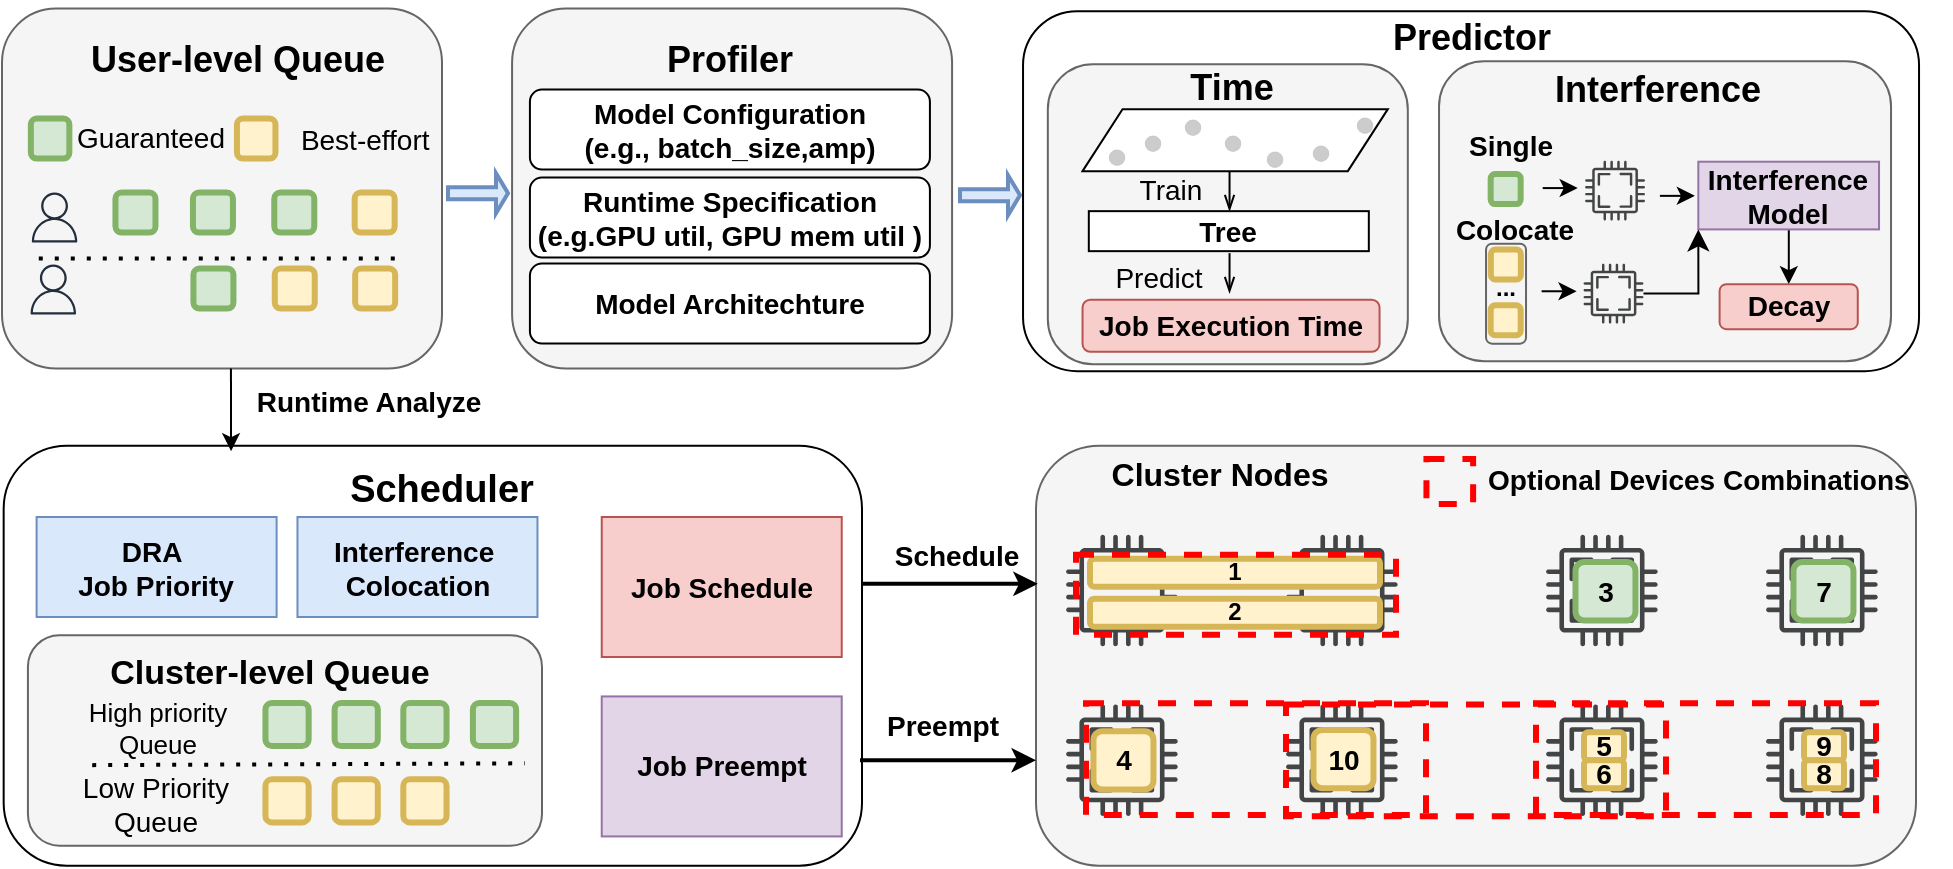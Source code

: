 <mxfile version="26.2.14">
  <diagram name="Page-1" id="rEyPldxTlcFiVWtAm4uS">
    <mxGraphModel dx="3672" dy="754" grid="1" gridSize="10" guides="1" tooltips="1" connect="1" arrows="1" fold="1" page="1" pageScale="1" pageWidth="827" pageHeight="1169" math="0" shadow="0">
      <root>
        <mxCell id="0" />
        <mxCell id="1" parent="0" />
        <mxCell id="m2thgicQ0JM51j_nxWP1-42" value="" style="rounded=1;whiteSpace=wrap;html=1;" vertex="1" parent="1">
          <mxGeometry x="-1659.48" y="495.58" width="448" height="180" as="geometry" />
        </mxCell>
        <mxCell id="xA-fxwkaHmTKi_L9O3ju-38" value="" style="rounded=1;whiteSpace=wrap;html=1;align=center;verticalAlign=middle;fontFamily=Helvetica;fontSize=12;fillColor=#f5f5f5;strokeColor=#666666;fontColor=#333333;" parent="1" vertex="1">
          <mxGeometry x="-1451.48" y="520.58" width="226" height="150" as="geometry" />
        </mxCell>
        <mxCell id="xA-fxwkaHmTKi_L9O3ju-57" value="" style="rounded=1;whiteSpace=wrap;html=1;align=center;verticalAlign=middle;fontFamily=Helvetica;fontSize=12;" parent="1" vertex="1">
          <mxGeometry x="-2169.17" y="712.83" width="429.17" height="210" as="geometry" />
        </mxCell>
        <mxCell id="xA-fxwkaHmTKi_L9O3ju-58" value="&lt;b style=&quot;&quot;&gt;&lt;font style=&quot;font-size: 19px;&quot;&gt;Scheduler&lt;/font&gt;&lt;/b&gt;" style="rounded=0;whiteSpace=wrap;html=1;strokeColor=none;align=center;verticalAlign=middle;fontFamily=Helvetica;fontSize=12;fontColor=default;fillColor=none;" parent="1" vertex="1">
          <mxGeometry x="-2170" y="704.58" width="440" height="60" as="geometry" />
        </mxCell>
        <mxCell id="xA-fxwkaHmTKi_L9O3ju-79" value="&lt;b style=&quot;&quot;&gt;&lt;font style=&quot;font-size: 18px;&quot;&gt;Interference&amp;nbsp;&lt;/font&gt;&lt;/b&gt;" style="rounded=0;whiteSpace=wrap;html=1;strokeColor=none;align=center;verticalAlign=middle;fontFamily=Helvetica;fontSize=12;fontColor=default;fillColor=none;" parent="1" vertex="1">
          <mxGeometry x="-1461.48" y="520.58" width="243" height="29.75" as="geometry" />
        </mxCell>
        <mxCell id="xA-fxwkaHmTKi_L9O3ju-1" value="" style="rounded=1;whiteSpace=wrap;html=1;fillStyle=auto;fillColor=#f5f5f5;strokeColor=#666666;fontColor=#333333;container=0;" parent="1" vertex="1">
          <mxGeometry x="-2170" y="494.29" width="220" height="180" as="geometry" />
        </mxCell>
        <mxCell id="xA-fxwkaHmTKi_L9O3ju-2" value="" style="endArrow=none;dashed=1;html=1;dashPattern=1 3;strokeWidth=2;rounded=0;" parent="1" edge="1">
          <mxGeometry width="50" height="50" relative="1" as="geometry">
            <mxPoint x="-2151.61" y="619.29" as="sourcePoint" />
            <mxPoint x="-1969.57" y="619.29" as="targetPoint" />
          </mxGeometry>
        </mxCell>
        <mxCell id="xA-fxwkaHmTKi_L9O3ju-3" value="" style="rounded=1;whiteSpace=wrap;html=1;fillColor=#d5e8d4;strokeColor=#82b366;strokeWidth=3;container=0;" parent="1" vertex="1">
          <mxGeometry x="-2113.269" y="586.29" width="20" height="20" as="geometry" />
        </mxCell>
        <mxCell id="xA-fxwkaHmTKi_L9O3ju-4" value="" style="rounded=1;whiteSpace=wrap;html=1;fillColor=#d5e8d4;strokeColor=#82b366;strokeWidth=3;container=0;" parent="1" vertex="1">
          <mxGeometry x="-2074.523" y="586.29" width="20" height="20" as="geometry" />
        </mxCell>
        <mxCell id="xA-fxwkaHmTKi_L9O3ju-5" value="" style="rounded=1;whiteSpace=wrap;html=1;fillColor=#d5e8d4;strokeColor=#82b366;strokeWidth=3;container=0;" parent="1" vertex="1">
          <mxGeometry x="-2033.853" y="586.29" width="20" height="20" as="geometry" />
        </mxCell>
        <mxCell id="xA-fxwkaHmTKi_L9O3ju-6" value="" style="rounded=1;whiteSpace=wrap;html=1;fillColor=#fff2cc;strokeColor=#d6b656;strokeWidth=3;container=0;" parent="1" vertex="1">
          <mxGeometry x="-1993.664" y="586.29" width="20" height="20" as="geometry" />
        </mxCell>
        <mxCell id="xA-fxwkaHmTKi_L9O3ju-7" value="" style="rounded=1;whiteSpace=wrap;html=1;fillColor=#d5e8d4;strokeColor=#82b366;strokeWidth=3;container=0;" parent="1" vertex="1">
          <mxGeometry x="-2074.283" y="624.29" width="20" height="20" as="geometry" />
        </mxCell>
        <mxCell id="xA-fxwkaHmTKi_L9O3ju-8" value="" style="rounded=1;whiteSpace=wrap;html=1;fillColor=#fff2cc;strokeColor=#d6b656;strokeWidth=3;container=0;" parent="1" vertex="1">
          <mxGeometry x="-1993.424" y="624.29" width="20" height="20" as="geometry" />
        </mxCell>
        <mxCell id="xA-fxwkaHmTKi_L9O3ju-9" value="" style="rounded=1;whiteSpace=wrap;html=1;fillColor=#fff2cc;strokeColor=#d6b656;strokeWidth=3;container=0;" parent="1" vertex="1">
          <mxGeometry x="-2033.613" y="624.29" width="20" height="20" as="geometry" />
        </mxCell>
        <mxCell id="xA-fxwkaHmTKi_L9O3ju-10" value="&lt;div&gt;&lt;/div&gt;" style="sketch=0;outlineConnect=0;fontColor=#232F3E;gradientColor=none;fillColor=#232F3D;strokeColor=none;dashed=0;verticalLabelPosition=bottom;verticalAlign=top;align=center;html=1;fontSize=12;fontStyle=0;aspect=fixed;pointerEvents=1;shape=mxgraph.aws4.user;container=0;" parent="1" vertex="1">
          <mxGeometry x="-2155.598" y="586.29" width="23.76" height="25" as="geometry" />
        </mxCell>
        <mxCell id="pxr-nG4pKd3Dx8W5PENf-27" value="&lt;span style=&quot;text-wrap-mode: wrap;&quot;&gt;&lt;font style=&quot;font-size: 14px;&quot;&gt;Guaranteed&lt;/font&gt;&lt;/span&gt;" style="text;html=1;align=center;verticalAlign=middle;resizable=0;points=[];autosize=1;strokeColor=none;fillColor=none;container=0;" parent="1" vertex="1">
          <mxGeometry x="-2146.322" y="544.29" width="100" height="30" as="geometry" />
        </mxCell>
        <mxCell id="pxr-nG4pKd3Dx8W5PENf-28" value="" style="rounded=1;whiteSpace=wrap;html=1;fillColor=#fff2cc;strokeColor=#d6b656;strokeWidth=3;container=0;" parent="1" vertex="1">
          <mxGeometry x="-2052.525" y="549.29" width="19.252" height="20" as="geometry" />
        </mxCell>
        <mxCell id="pxr-nG4pKd3Dx8W5PENf-26" value="" style="rounded=1;whiteSpace=wrap;html=1;fillColor=#d5e8d4;strokeColor=#82b366;strokeWidth=3;container=0;" parent="1" vertex="1">
          <mxGeometry x="-2155.574" y="549.29" width="19.252" height="20" as="geometry" />
        </mxCell>
        <mxCell id="pxr-nG4pKd3Dx8W5PENf-31" value="&lt;span style=&quot;font-size: 18px;&quot;&gt;&lt;b&gt;User-level Queue&lt;/b&gt;&lt;/span&gt;" style="rounded=0;whiteSpace=wrap;html=1;strokeColor=none;align=center;verticalAlign=middle;fontFamily=Helvetica;fontSize=12;fontColor=default;fillColor=none;container=0;" parent="1" vertex="1">
          <mxGeometry x="-2152.701" y="490.0" width="202.15" height="60" as="geometry" />
        </mxCell>
        <mxCell id="m2thgicQ0JM51j_nxWP1-1" value="&lt;div&gt;&lt;/div&gt;" style="sketch=0;outlineConnect=0;fontColor=#232F3E;gradientColor=none;fillColor=#232F3D;strokeColor=none;dashed=0;verticalLabelPosition=bottom;verticalAlign=top;align=center;html=1;fontSize=12;fontStyle=0;aspect=fixed;pointerEvents=1;shape=mxgraph.aws4.user;container=0;" vertex="1" parent="1">
          <mxGeometry x="-2156.218" y="622.29" width="23.75" height="25" as="geometry" />
        </mxCell>
        <mxCell id="pxr-nG4pKd3Dx8W5PENf-29" value="&lt;font style=&quot;font-size: 14px;&quot;&gt;&lt;font style=&quot;&quot;&gt;Best-effort&amp;nbsp;&lt;/font&gt;&lt;span style=&quot;background-color: transparent; color: light-dark(rgb(0, 0, 0), rgb(255, 255, 255));&quot;&gt;&amp;nbsp;&lt;/span&gt;&lt;/font&gt;" style="text;html=1;align=center;verticalAlign=middle;whiteSpace=wrap;rounded=0;container=0;" parent="1" vertex="1">
          <mxGeometry x="-2031" y="545.26" width="92.62" height="30" as="geometry" />
        </mxCell>
        <mxCell id="KmWtmw2ZZCfsNiWcBelp-29" value="" style="rounded=1;whiteSpace=wrap;html=1;fillColor=#f5f5f5;strokeColor=#666666;container=0;fontColor=#333333;" parent="1" vertex="1">
          <mxGeometry x="-1653" y="712.83" width="440" height="210" as="geometry" />
        </mxCell>
        <mxCell id="KmWtmw2ZZCfsNiWcBelp-4" value="" style="sketch=0;pointerEvents=1;shadow=0;dashed=0;html=1;strokeColor=none;fillColor=#434445;aspect=fixed;labelPosition=center;verticalLabelPosition=bottom;verticalAlign=top;align=center;outlineConnect=0;shape=mxgraph.vvd.cpu;rounded=1;fontFamily=Helvetica;fontSize=12;fontColor=default;fontStyle=1;container=0;" parent="1" vertex="1">
          <mxGeometry x="-1638" y="757.358" width="55.901" height="55.901" as="geometry" />
        </mxCell>
        <mxCell id="KmWtmw2ZZCfsNiWcBelp-5" value="" style="sketch=0;pointerEvents=1;shadow=0;dashed=0;html=1;strokeColor=none;fillColor=#434445;aspect=fixed;labelPosition=center;verticalLabelPosition=bottom;verticalAlign=top;align=center;outlineConnect=0;shape=mxgraph.vvd.cpu;rounded=1;fontFamily=Helvetica;fontSize=12;fontColor=default;fontStyle=1;container=0;" parent="1" vertex="1">
          <mxGeometry x="-1528" y="757.358" width="55.901" height="55.901" as="geometry" />
        </mxCell>
        <mxCell id="KmWtmw2ZZCfsNiWcBelp-6" value="" style="sketch=0;pointerEvents=1;shadow=0;dashed=0;html=1;strokeColor=none;fillColor=#434445;aspect=fixed;labelPosition=center;verticalLabelPosition=bottom;verticalAlign=top;align=center;outlineConnect=0;shape=mxgraph.vvd.cpu;rounded=1;fontFamily=Helvetica;fontSize=12;fontColor=default;container=0;" parent="1" vertex="1">
          <mxGeometry x="-1398" y="757.358" width="55.901" height="55.901" as="geometry" />
        </mxCell>
        <mxCell id="KmWtmw2ZZCfsNiWcBelp-7" value="" style="sketch=0;pointerEvents=1;shadow=0;dashed=0;html=1;strokeColor=none;fillColor=#434445;aspect=fixed;labelPosition=center;verticalLabelPosition=bottom;verticalAlign=top;align=center;outlineConnect=0;shape=mxgraph.vvd.cpu;rounded=1;fontFamily=Helvetica;fontSize=12;fontColor=default;container=0;" parent="1" vertex="1">
          <mxGeometry x="-1288" y="757.358" width="55.901" height="55.901" as="geometry" />
        </mxCell>
        <mxCell id="KmWtmw2ZZCfsNiWcBelp-8" value="" style="sketch=0;pointerEvents=1;shadow=0;dashed=0;html=1;strokeColor=none;fillColor=#434445;aspect=fixed;labelPosition=center;verticalLabelPosition=bottom;verticalAlign=top;align=center;outlineConnect=0;shape=mxgraph.vvd.cpu;rounded=1;fontFamily=Helvetica;fontSize=12;fontColor=default;fontStyle=1;container=0;" parent="1" vertex="1">
          <mxGeometry x="-1638" y="842.209" width="55.901" height="55.901" as="geometry" />
        </mxCell>
        <mxCell id="KmWtmw2ZZCfsNiWcBelp-9" value="" style="sketch=0;pointerEvents=1;shadow=0;dashed=0;html=1;strokeColor=none;fillColor=#434445;aspect=fixed;labelPosition=center;verticalLabelPosition=bottom;verticalAlign=top;align=center;outlineConnect=0;shape=mxgraph.vvd.cpu;rounded=1;fontFamily=Helvetica;fontSize=12;fontColor=default;fontStyle=1;container=0;" parent="1" vertex="1">
          <mxGeometry x="-1528" y="842.209" width="55.901" height="55.901" as="geometry" />
        </mxCell>
        <mxCell id="KmWtmw2ZZCfsNiWcBelp-10" value="" style="sketch=0;pointerEvents=1;shadow=0;dashed=0;html=1;strokeColor=none;fillColor=#434445;aspect=fixed;labelPosition=center;verticalLabelPosition=bottom;verticalAlign=top;align=center;outlineConnect=0;shape=mxgraph.vvd.cpu;rounded=1;fontFamily=Helvetica;fontSize=12;fontColor=default;container=0;" parent="1" vertex="1">
          <mxGeometry x="-1398" y="842.209" width="55.901" height="55.901" as="geometry" />
        </mxCell>
        <mxCell id="KmWtmw2ZZCfsNiWcBelp-11" value="" style="sketch=0;pointerEvents=1;shadow=0;dashed=0;html=1;strokeColor=none;fillColor=#434445;aspect=fixed;labelPosition=center;verticalLabelPosition=bottom;verticalAlign=top;align=center;outlineConnect=0;shape=mxgraph.vvd.cpu;rounded=1;fontFamily=Helvetica;fontSize=12;fontColor=default;container=0;" parent="1" vertex="1">
          <mxGeometry x="-1288" y="842.209" width="55.901" height="55.901" as="geometry" />
        </mxCell>
        <mxCell id="KmWtmw2ZZCfsNiWcBelp-12" value="&lt;b&gt;1&lt;/b&gt;" style="rounded=1;whiteSpace=wrap;html=1;fillColor=#fff2cc;strokeColor=#d6b656;strokeWidth=3;container=0;" parent="1" vertex="1">
          <mxGeometry x="-1626" y="769.388" width="145" height="13.975" as="geometry" />
        </mxCell>
        <mxCell id="KmWtmw2ZZCfsNiWcBelp-13" value="&lt;b&gt;2&lt;/b&gt;" style="rounded=1;whiteSpace=wrap;html=1;fillColor=#fff2cc;strokeColor=#d6b656;strokeWidth=3;container=0;" parent="1" vertex="1">
          <mxGeometry x="-1626" y="789.378" width="145" height="13.975" as="geometry" />
        </mxCell>
        <mxCell id="KmWtmw2ZZCfsNiWcBelp-14" value="&lt;font style=&quot;font-size: 14px;&quot;&gt;&lt;b&gt;4&lt;/b&gt;&lt;/font&gt;" style="rounded=1;whiteSpace=wrap;html=1;fillColor=#fff2cc;strokeColor=#d6b656;strokeWidth=3;container=0;" parent="1" vertex="1">
          <mxGeometry x="-1624.26" y="855.572" width="30" height="29.175" as="geometry" />
        </mxCell>
        <mxCell id="KmWtmw2ZZCfsNiWcBelp-15" value="&lt;font style=&quot;font-size: 14px;&quot;&gt;&lt;b&gt;10&lt;/b&gt;&lt;/font&gt;" style="rounded=1;whiteSpace=wrap;html=1;fillColor=#fff2cc;strokeColor=#d6b656;strokeWidth=3;container=0;" parent="1" vertex="1">
          <mxGeometry x="-1514.26" y="854.959" width="30" height="29.175" as="geometry" />
        </mxCell>
        <mxCell id="KmWtmw2ZZCfsNiWcBelp-16" value="&lt;span style=&quot;font-size: 14px;&quot;&gt;&lt;b&gt;5&lt;/b&gt;&lt;/span&gt;" style="rounded=1;whiteSpace=wrap;html=1;fillColor=#fff2cc;strokeColor=#d6b656;strokeWidth=3;container=0;" parent="1" vertex="1">
          <mxGeometry x="-1379" y="856.184" width="20" height="13.975" as="geometry" />
        </mxCell>
        <mxCell id="KmWtmw2ZZCfsNiWcBelp-17" value="&lt;span style=&quot;font-size: 14px;&quot;&gt;&lt;b&gt;6&lt;/b&gt;&lt;/span&gt;" style="rounded=1;whiteSpace=wrap;html=1;fillColor=#fff2cc;strokeColor=#d6b656;strokeWidth=3;container=0;" parent="1" vertex="1">
          <mxGeometry x="-1379" y="870.159" width="20" height="13.975" as="geometry" />
        </mxCell>
        <mxCell id="KmWtmw2ZZCfsNiWcBelp-18" value="&lt;span style=&quot;font-size: 14px;&quot;&gt;&lt;b&gt;9&lt;/b&gt;&lt;/span&gt;" style="rounded=1;whiteSpace=wrap;html=1;fillColor=#fff2cc;strokeColor=#d6b656;strokeWidth=3;container=0;" parent="1" vertex="1">
          <mxGeometry x="-1269" y="856.184" width="20" height="13.975" as="geometry" />
        </mxCell>
        <mxCell id="KmWtmw2ZZCfsNiWcBelp-19" value="&lt;span style=&quot;font-size: 14px;&quot;&gt;&lt;b&gt;8&lt;/b&gt;&lt;/span&gt;" style="rounded=1;whiteSpace=wrap;html=1;fillColor=#fff2cc;strokeColor=#d6b656;strokeWidth=3;container=0;" parent="1" vertex="1">
          <mxGeometry x="-1269" y="870.159" width="20" height="13.975" as="geometry" />
        </mxCell>
        <mxCell id="KmWtmw2ZZCfsNiWcBelp-20" value="&lt;font style=&quot;font-size: 14px;&quot;&gt;&lt;b&gt;7&lt;/b&gt;&lt;/font&gt;" style="rounded=1;whiteSpace=wrap;html=1;fillColor=#d5e8d4;strokeColor=#82b366;strokeWidth=3;container=0;" parent="1" vertex="1">
          <mxGeometry x="-1274.26" y="771.045" width="30" height="29.175" as="geometry" />
        </mxCell>
        <mxCell id="KmWtmw2ZZCfsNiWcBelp-21" value="&lt;font style=&quot;font-size: 14px;&quot;&gt;&lt;b&gt;3&lt;/b&gt;&lt;/font&gt;" style="rounded=1;whiteSpace=wrap;html=1;fillColor=#d5e8d4;strokeColor=#82b366;strokeWidth=3;container=0;" parent="1" vertex="1">
          <mxGeometry x="-1383.26" y="771.045" width="30" height="29.175" as="geometry" />
        </mxCell>
        <mxCell id="KmWtmw2ZZCfsNiWcBelp-23" value="" style="rounded=0;whiteSpace=wrap;html=1;strokeWidth=3;strokeColor=#FF0000;dashed=1;fillColor=none;container=0;" parent="1" vertex="1">
          <mxGeometry x="-1628" y="841.598" width="170" height="55.899" as="geometry" />
        </mxCell>
        <mxCell id="KmWtmw2ZZCfsNiWcBelp-25" value="" style="rounded=0;whiteSpace=wrap;html=1;strokeWidth=3;strokeColor=#FF0000;dashed=1;fillColor=none;container=0;" parent="1" vertex="1">
          <mxGeometry x="-1528" y="842.201" width="190" height="55.899" as="geometry" />
        </mxCell>
        <mxCell id="KmWtmw2ZZCfsNiWcBelp-24" value="" style="rounded=0;whiteSpace=wrap;html=1;strokeWidth=3;strokeColor=#FF0000;dashed=1;fillColor=none;container=0;" parent="1" vertex="1">
          <mxGeometry x="-1403" y="841.6" width="170" height="55.9" as="geometry" />
        </mxCell>
        <mxCell id="KmWtmw2ZZCfsNiWcBelp-26" value="&lt;font style=&quot;font-size: 16px;&quot;&gt;&lt;b&gt;Cluster Nodes&lt;/b&gt;&lt;/font&gt;" style="text;html=1;align=center;verticalAlign=middle;whiteSpace=wrap;rounded=0;container=0;" parent="1" vertex="1">
          <mxGeometry x="-1638" y="712.83" width="153.75" height="29.17" as="geometry" />
        </mxCell>
        <mxCell id="KmWtmw2ZZCfsNiWcBelp-22" value="" style="rounded=0;whiteSpace=wrap;html=1;strokeWidth=3;strokeColor=#FF0000;dashed=1;fillColor=none;container=0;" parent="1" vertex="1">
          <mxGeometry x="-1633" y="767.42" width="160" height="40" as="geometry" />
        </mxCell>
        <mxCell id="KmWtmw2ZZCfsNiWcBelp-56" value="&lt;font style=&quot;font-size: 14px;&quot;&gt;&lt;b&gt;Optional Devices Combinations&lt;/b&gt;&lt;/font&gt;" style="text;whiteSpace=wrap;html=1;container=0;" parent="1" vertex="1">
          <mxGeometry x="-1428.61" y="714.83" width="232.61" height="30" as="geometry" />
        </mxCell>
        <mxCell id="KmWtmw2ZZCfsNiWcBelp-57" value="" style="rounded=0;whiteSpace=wrap;html=1;strokeWidth=3;strokeColor=#FF0000;dashed=1;fillColor=none;container=0;" parent="1" vertex="1">
          <mxGeometry x="-1457.78" y="719.5" width="23.333" height="22.5" as="geometry" />
        </mxCell>
        <mxCell id="m2thgicQ0JM51j_nxWP1-7" value="" style="rounded=1;whiteSpace=wrap;html=1;align=center;verticalAlign=middle;fontFamily=Helvetica;fontSize=12;container=0;fillColor=#f5f5f5;fontColor=#333333;strokeColor=#666666;" vertex="1" parent="1">
          <mxGeometry x="-1647.09" y="522.08" width="180" height="150" as="geometry" />
        </mxCell>
        <mxCell id="m2thgicQ0JM51j_nxWP1-8" value="&lt;b style=&quot;&quot;&gt;&lt;font style=&quot;font-size: 18px;&quot;&gt;Time&lt;/font&gt;&lt;/b&gt;" style="rounded=0;whiteSpace=wrap;html=1;strokeColor=none;align=center;verticalAlign=middle;fontFamily=Helvetica;fontSize=12;fontColor=default;fillColor=none;container=0;" vertex="1" parent="1">
          <mxGeometry x="-1643.33" y="518.58" width="176.24" height="30" as="geometry" />
        </mxCell>
        <mxCell id="m2thgicQ0JM51j_nxWP1-9" value="&lt;font style=&quot;font-size: 14px;&quot;&gt;Train&lt;/font&gt;" style="rounded=0;whiteSpace=wrap;html=1;strokeColor=none;align=center;verticalAlign=middle;fontFamily=Helvetica;fontSize=12;fontColor=default;fillColor=none;container=0;" vertex="1" parent="1">
          <mxGeometry x="-1616.59" y="554.58" width="63.3" height="60" as="geometry" />
        </mxCell>
        <mxCell id="m2thgicQ0JM51j_nxWP1-10" value="&lt;font style=&quot;font-size: 14px;&quot;&gt;Predict&lt;/font&gt;" style="rounded=0;whiteSpace=wrap;html=1;strokeColor=none;align=center;verticalAlign=middle;fontFamily=Helvetica;fontSize=12;fontColor=default;fillColor=none;container=0;" vertex="1" parent="1">
          <mxGeometry x="-1628.03" y="606.86" width="73.3" height="44" as="geometry" />
        </mxCell>
        <mxCell id="m2thgicQ0JM51j_nxWP1-20" value="&lt;font style=&quot;font-size: 14px;&quot;&gt;&lt;b&gt;Tree&lt;/b&gt;&lt;/font&gt;" style="rounded=0;whiteSpace=wrap;html=1;container=0;" vertex="1" parent="1">
          <mxGeometry x="-1626.59" y="595.58" width="140" height="20" as="geometry" />
        </mxCell>
        <mxCell id="m2thgicQ0JM51j_nxWP1-31" value="" style="endArrow=openThin;html=1;rounded=0;endFill=0;" edge="1" parent="1">
          <mxGeometry width="50" height="50" relative="1" as="geometry">
            <mxPoint x="-1556.23" y="575.58" as="sourcePoint" />
            <mxPoint x="-1556.23" y="595.58" as="targetPoint" />
          </mxGeometry>
        </mxCell>
        <mxCell id="m2thgicQ0JM51j_nxWP1-32" value="" style="endArrow=openThin;html=1;rounded=0;endFill=0;" edge="1" parent="1">
          <mxGeometry width="50" height="50" relative="1" as="geometry">
            <mxPoint x="-1556.23" y="616.58" as="sourcePoint" />
            <mxPoint x="-1556.23" y="636.58" as="targetPoint" />
          </mxGeometry>
        </mxCell>
        <mxCell id="m2thgicQ0JM51j_nxWP1-12" value="" style="shape=parallelogram;perimeter=parallelogramPerimeter;whiteSpace=wrap;html=1;fixedSize=1;container=0;" vertex="1" parent="1">
          <mxGeometry x="-1629.73" y="544.58" width="152.64" height="31" as="geometry" />
        </mxCell>
        <mxCell id="m2thgicQ0JM51j_nxWP1-13" value="" style="ellipse;whiteSpace=wrap;html=1;aspect=fixed;fillColor=#CCCCCC;strokeColor=#666666;strokeWidth=0;gradientColor=none;container=0;" vertex="1" parent="1">
          <mxGeometry x="-1616.73" y="564.58" width="8" height="8" as="geometry" />
        </mxCell>
        <mxCell id="m2thgicQ0JM51j_nxWP1-14" value="" style="ellipse;whiteSpace=wrap;html=1;aspect=fixed;fillColor=#CCCCCC;strokeColor=#666666;strokeWidth=0;gradientColor=none;container=0;" vertex="1" parent="1">
          <mxGeometry x="-1598.73" y="557.58" width="8" height="8" as="geometry" />
        </mxCell>
        <mxCell id="m2thgicQ0JM51j_nxWP1-15" value="" style="ellipse;whiteSpace=wrap;html=1;aspect=fixed;fillColor=#CCCCCC;strokeColor=#666666;strokeWidth=0;gradientColor=none;container=0;" vertex="1" parent="1">
          <mxGeometry x="-1578.73" y="549.58" width="8" height="8" as="geometry" />
        </mxCell>
        <mxCell id="m2thgicQ0JM51j_nxWP1-16" value="" style="ellipse;whiteSpace=wrap;html=1;aspect=fixed;fillColor=#CCCCCC;strokeColor=#666666;strokeWidth=0;gradientColor=none;container=0;" vertex="1" parent="1">
          <mxGeometry x="-1558.73" y="557.58" width="8" height="8" as="geometry" />
        </mxCell>
        <mxCell id="m2thgicQ0JM51j_nxWP1-17" value="" style="ellipse;whiteSpace=wrap;html=1;aspect=fixed;fillColor=#CCCCCC;strokeColor=#666666;strokeWidth=0;gradientColor=none;container=0;" vertex="1" parent="1">
          <mxGeometry x="-1537.73" y="565.58" width="8" height="8" as="geometry" />
        </mxCell>
        <mxCell id="m2thgicQ0JM51j_nxWP1-18" value="" style="ellipse;whiteSpace=wrap;html=1;aspect=fixed;fillColor=#CCCCCC;strokeColor=#666666;strokeWidth=0;gradientColor=none;container=0;" vertex="1" parent="1">
          <mxGeometry x="-1514.73" y="562.58" width="8" height="8" as="geometry" />
        </mxCell>
        <mxCell id="m2thgicQ0JM51j_nxWP1-19" value="" style="ellipse;whiteSpace=wrap;html=1;aspect=fixed;fillColor=#CCCCCC;strokeColor=#666666;strokeWidth=0;gradientColor=none;container=0;" vertex="1" parent="1">
          <mxGeometry x="-1492.73" y="548.58" width="8" height="8" as="geometry" />
        </mxCell>
        <mxCell id="m2thgicQ0JM51j_nxWP1-34" value="&lt;b&gt;&lt;font style=&quot;font-size: 14px;&quot;&gt;Job Execution Time&lt;/font&gt;&lt;/b&gt;" style="rounded=1;whiteSpace=wrap;html=1;fillColor=#f8cecc;strokeColor=#b85450;" vertex="1" parent="1">
          <mxGeometry x="-1629.73" y="639.86" width="148.5" height="26" as="geometry" />
        </mxCell>
        <mxCell id="m2thgicQ0JM51j_nxWP1-39" value="" style="group" vertex="1" connectable="0" parent="1">
          <mxGeometry x="-2157.04" y="802.83" width="257.04" height="120" as="geometry" />
        </mxCell>
        <mxCell id="m2thgicQ0JM51j_nxWP1-38" value="" style="rounded=1;whiteSpace=wrap;html=1;fillColor=#f5f5f5;fontColor=#333333;strokeColor=#666666;" vertex="1" parent="m2thgicQ0JM51j_nxWP1-39">
          <mxGeometry y="4.77" width="257.04" height="105.23" as="geometry" />
        </mxCell>
        <mxCell id="xA-fxwkaHmTKi_L9O3ju-68" value="" style="endArrow=none;dashed=1;html=1;dashPattern=1 3;strokeWidth=2;rounded=0;exitX=0.124;exitY=0.108;exitDx=0;exitDy=0;exitPerimeter=0;" parent="m2thgicQ0JM51j_nxWP1-39" source="xA-fxwkaHmTKi_L9O3ju-77" edge="1">
          <mxGeometry width="50" height="50" relative="1" as="geometry">
            <mxPoint x="24.319" y="68.828" as="sourcePoint" />
            <mxPoint x="248.428" y="68.828" as="targetPoint" />
          </mxGeometry>
        </mxCell>
        <mxCell id="xA-fxwkaHmTKi_L9O3ju-69" value="" style="rounded=1;whiteSpace=wrap;html=1;fillColor=#d5e8d4;strokeColor=#82b366;strokeWidth=3;" parent="m2thgicQ0JM51j_nxWP1-39" vertex="1">
          <mxGeometry x="118.76" y="38.677" width="21.611" height="21.508" as="geometry" />
        </mxCell>
        <mxCell id="xA-fxwkaHmTKi_L9O3ju-70" value="" style="rounded=1;whiteSpace=wrap;html=1;fillColor=#d5e8d4;strokeColor=#82b366;strokeWidth=3;" parent="m2thgicQ0JM51j_nxWP1-39" vertex="1">
          <mxGeometry x="153.338" y="38.677" width="21.611" height="21.508" as="geometry" />
        </mxCell>
        <mxCell id="xA-fxwkaHmTKi_L9O3ju-71" value="" style="rounded=1;whiteSpace=wrap;html=1;fillColor=#d5e8d4;strokeColor=#82b366;strokeWidth=3;" parent="m2thgicQ0JM51j_nxWP1-39" vertex="1">
          <mxGeometry x="187.7" y="38.677" width="21.611" height="21.508" as="geometry" />
        </mxCell>
        <mxCell id="xA-fxwkaHmTKi_L9O3ju-72" value="" style="rounded=1;whiteSpace=wrap;html=1;fillColor=#d5e8d4;strokeColor=#82b366;strokeWidth=3;" parent="m2thgicQ0JM51j_nxWP1-39" vertex="1">
          <mxGeometry x="222.494" y="38.677" width="21.611" height="21.508" as="geometry" />
        </mxCell>
        <mxCell id="xA-fxwkaHmTKi_L9O3ju-73" value="&lt;font style=&quot;font-size: 13px;&quot;&gt;High priority Queue&lt;/font&gt;" style="text;whiteSpace=wrap;html=1;fontFamily=Helvetica;fontSize=12;fontColor=default;align=center;" parent="m2thgicQ0JM51j_nxWP1-39" vertex="1">
          <mxGeometry x="25.741" y="29.387" width="77.801" height="32.09" as="geometry" />
        </mxCell>
        <mxCell id="xA-fxwkaHmTKi_L9O3ju-77" value="&lt;font style=&quot;font-size: 14px;&quot;&gt;Low Priority Queue&lt;/font&gt;" style="text;whiteSpace=wrap;html=1;fontFamily=Helvetica;fontSize=12;fontColor=default;align=center;" parent="m2thgicQ0JM51j_nxWP1-39" vertex="1">
          <mxGeometry x="21.418" y="66.269" width="86.445" height="32.09" as="geometry" />
        </mxCell>
        <mxCell id="pxr-nG4pKd3Dx8W5PENf-30" value="" style="rounded=1;whiteSpace=wrap;html=1;fillColor=#fff2cc;strokeColor=#d6b656;strokeWidth=3;" parent="m2thgicQ0JM51j_nxWP1-39" vertex="1">
          <mxGeometry x="187.7" y="76.851" width="21.611" height="21.508" as="geometry" />
        </mxCell>
        <mxCell id="pxr-nG4pKd3Dx8W5PENf-32" value="" style="rounded=1;whiteSpace=wrap;html=1;fillColor=#fff2cc;strokeColor=#d6b656;strokeWidth=3;" parent="m2thgicQ0JM51j_nxWP1-39" vertex="1">
          <mxGeometry x="153.338" y="76.851" width="21.611" height="21.508" as="geometry" />
        </mxCell>
        <mxCell id="pxr-nG4pKd3Dx8W5PENf-33" value="" style="rounded=1;whiteSpace=wrap;html=1;fillColor=#fff2cc;strokeColor=#d6b656;strokeWidth=3;" parent="m2thgicQ0JM51j_nxWP1-39" vertex="1">
          <mxGeometry x="118.76" y="76.851" width="21.611" height="21.508" as="geometry" />
        </mxCell>
        <mxCell id="xA-fxwkaHmTKi_L9O3ju-67" value="&lt;b style=&quot;&quot;&gt;&lt;font style=&quot;font-size: 17px;&quot;&gt;Cluster-level Queue&lt;/font&gt;&lt;/b&gt;" style="rounded=0;whiteSpace=wrap;html=1;strokeColor=none;align=center;verticalAlign=middle;fontFamily=Helvetica;fontSize=12;fontColor=default;fillColor=none;" parent="m2thgicQ0JM51j_nxWP1-39" vertex="1">
          <mxGeometry x="29.716" width="181.535" height="48.139" as="geometry" />
        </mxCell>
        <mxCell id="xA-fxwkaHmTKi_L9O3ju-19" value="&lt;div&gt;&lt;br&gt;&lt;/div&gt;&lt;div&gt;&lt;br&gt;&lt;/div&gt;&lt;div&gt;&lt;br&gt;&lt;/div&gt;&lt;div&gt;&lt;br&gt;&lt;/div&gt;&lt;div&gt;&lt;br&gt;&lt;/div&gt;&lt;div&gt;&lt;br&gt;&lt;/div&gt;&lt;div&gt;&lt;br&gt;&lt;/div&gt;&lt;div&gt;&lt;br&gt;&lt;/div&gt;" style="rounded=1;whiteSpace=wrap;html=1;align=center;verticalAlign=middle;fontFamily=Helvetica;fontSize=12;fillColor=#f5f5f5;strokeColor=#666666;container=0;fontColor=#333333;" parent="1" vertex="1">
          <mxGeometry x="-1914.96" y="494.29" width="220" height="180" as="geometry" />
        </mxCell>
        <mxCell id="xA-fxwkaHmTKi_L9O3ju-21" value="&lt;font style=&quot;font-size: 14px;&quot;&gt;&lt;b&gt;Model Configuration&lt;/b&gt;&lt;/font&gt;&lt;div&gt;&lt;font style=&quot;font-size: 14px;&quot;&gt;&lt;b&gt;(e.g., batch_size,amp)&lt;/b&gt;&lt;/font&gt;&lt;/div&gt;" style="rounded=1;whiteSpace=wrap;html=1;align=center;verticalAlign=middle;fontFamily=Helvetica;fontSize=12;fontStyle=0;container=0;" parent="1" vertex="1">
          <mxGeometry x="-1906.04" y="534.79" width="200" height="40" as="geometry" />
        </mxCell>
        <mxCell id="xA-fxwkaHmTKi_L9O3ju-24" value="&lt;span style=&quot;color: light-dark(rgb(0, 0, 0), rgb(255, 255, 255)); background-color: transparent;&quot;&gt;&lt;font style=&quot;font-size: 14px;&quot;&gt;&lt;b&gt;Runtime Specification&lt;/b&gt;&lt;/font&gt;&lt;/span&gt;&lt;div&gt;&lt;span style=&quot;color: light-dark(rgb(0, 0, 0), rgb(255, 255, 255)); background-color: transparent;&quot;&gt;&lt;font style=&quot;font-size: 14px;&quot;&gt;&lt;b&gt;(e.g.GPU util, GPU mem&lt;/b&gt;&lt;/font&gt;&lt;/span&gt;&lt;b style=&quot;font-size: 14px; background-color: transparent; color: light-dark(rgb(0, 0, 0), rgb(255, 255, 255));&quot;&gt;&amp;nbsp;util )&lt;/b&gt;&lt;/div&gt;" style="rounded=1;whiteSpace=wrap;html=1;align=center;verticalAlign=middle;fontFamily=Helvetica;fontSize=12;fontStyle=0;container=0;" parent="1" vertex="1">
          <mxGeometry x="-1906.04" y="578.79" width="200" height="40" as="geometry" />
        </mxCell>
        <mxCell id="pxr-nG4pKd3Dx8W5PENf-107" value="&lt;font style=&quot;font-size: 14px;&quot;&gt;&lt;b&gt;Model Architechture&lt;/b&gt;&lt;/font&gt;" style="rounded=1;whiteSpace=wrap;html=1;align=center;verticalAlign=middle;fontFamily=Helvetica;fontSize=12;fontStyle=0;container=0;" parent="1" vertex="1">
          <mxGeometry x="-1906.04" y="621.79" width="200" height="40" as="geometry" />
        </mxCell>
        <mxCell id="xA-fxwkaHmTKi_L9O3ju-20" value="&lt;font style=&quot;font-size: 18px;&quot;&gt;&lt;b style=&quot;&quot;&gt;Profiler&lt;/b&gt;&lt;/font&gt;" style="rounded=0;whiteSpace=wrap;html=1;strokeColor=none;align=center;verticalAlign=middle;fontFamily=Helvetica;fontSize=12;fontColor=default;fillColor=none;container=0;" parent="1" vertex="1">
          <mxGeometry x="-1911.04" y="494.29" width="210" height="51.429" as="geometry" />
        </mxCell>
        <mxCell id="m2thgicQ0JM51j_nxWP1-48" value="&lt;font style=&quot;font-size: 14px;&quot;&gt;&lt;b&gt;DRA&amp;nbsp;&lt;/b&gt;&lt;/font&gt;&lt;div&gt;&lt;font style=&quot;font-size: 14px;&quot;&gt;&lt;b&gt;Job Priority&lt;/b&gt;&lt;/font&gt;&lt;/div&gt;" style="rounded=0;whiteSpace=wrap;html=1;fillColor=#dae8fc;strokeColor=#6c8ebf;" vertex="1" parent="1">
          <mxGeometry x="-2152.7" y="748.5" width="120" height="50" as="geometry" />
        </mxCell>
        <mxCell id="m2thgicQ0JM51j_nxWP1-49" value="&lt;font style=&quot;font-size: 14px;&quot;&gt;&lt;b&gt;Interference&amp;nbsp;&lt;/b&gt;&lt;/font&gt;&lt;div&gt;&lt;font style=&quot;font-size: 14px;&quot;&gt;&lt;b&gt;Colocation&lt;/b&gt;&lt;/font&gt;&lt;/div&gt;" style="rounded=0;whiteSpace=wrap;html=1;fillColor=#dae8fc;strokeColor=#6c8ebf;" vertex="1" parent="1">
          <mxGeometry x="-2022.27" y="748.5" width="120" height="50" as="geometry" />
        </mxCell>
        <mxCell id="xA-fxwkaHmTKi_L9O3ju-61" value="&lt;font style=&quot;font-size: 14px;&quot;&gt;&lt;b&gt;Job Schedule&lt;/b&gt;&lt;/font&gt;" style="rounded=0;whiteSpace=wrap;html=1;strokeColor=#b85450;align=center;verticalAlign=middle;fontFamily=Helvetica;fontSize=12;fillColor=#f8cecc;" parent="1" vertex="1">
          <mxGeometry x="-1870.13" y="748.5" width="120" height="70" as="geometry" />
        </mxCell>
        <mxCell id="xA-fxwkaHmTKi_L9O3ju-63" value="&lt;font style=&quot;font-size: 14px;&quot;&gt;&lt;b&gt;Job Preempt&lt;/b&gt;&lt;/font&gt;" style="rounded=0;whiteSpace=wrap;html=1;strokeColor=#9673a6;align=center;verticalAlign=middle;fontFamily=Helvetica;fontSize=12;fillColor=#e1d5e7;" parent="1" vertex="1">
          <mxGeometry x="-1870.133" y="838.212" width="120" height="70" as="geometry" />
        </mxCell>
        <mxCell id="m2thgicQ0JM51j_nxWP1-51" value="" style="endArrow=classic;html=1;rounded=0;strokeWidth=2;exitX=1;exitY=0.329;exitDx=0;exitDy=0;exitPerimeter=0;entryX=0.002;entryY=0.329;entryDx=0;entryDy=0;entryPerimeter=0;" edge="1" parent="1" source="xA-fxwkaHmTKi_L9O3ju-57" target="KmWtmw2ZZCfsNiWcBelp-29">
          <mxGeometry width="50" height="50" relative="1" as="geometry">
            <mxPoint x="-1730" y="782.83" as="sourcePoint" />
            <mxPoint x="-1660" y="782.83" as="targetPoint" />
          </mxGeometry>
        </mxCell>
        <mxCell id="m2thgicQ0JM51j_nxWP1-53" value="" style="endArrow=classic;html=1;rounded=0;strokeWidth=2;exitX=1;exitY=0.329;exitDx=0;exitDy=0;exitPerimeter=0;entryX=0.002;entryY=0.329;entryDx=0;entryDy=0;entryPerimeter=0;" edge="1" parent="1">
          <mxGeometry width="50" height="50" relative="1" as="geometry">
            <mxPoint x="-1741" y="870.16" as="sourcePoint" />
            <mxPoint x="-1653" y="870.16" as="targetPoint" />
          </mxGeometry>
        </mxCell>
        <mxCell id="m2thgicQ0JM51j_nxWP1-54" value="&lt;font style=&quot;font-size: 14px;&quot;&gt;&lt;b&gt;Preempt&lt;/b&gt;&lt;/font&gt;" style="text;html=1;align=center;verticalAlign=middle;resizable=0;points=[];autosize=1;strokeColor=none;fillColor=none;" vertex="1" parent="1">
          <mxGeometry x="-1740" y="838.21" width="80" height="30" as="geometry" />
        </mxCell>
        <mxCell id="m2thgicQ0JM51j_nxWP1-55" value="&lt;font style=&quot;font-size: 14px;&quot;&gt;&lt;b&gt;Schedule&lt;/b&gt;&lt;/font&gt;" style="text;html=1;align=center;verticalAlign=middle;resizable=0;points=[];autosize=1;strokeColor=none;fillColor=none;" vertex="1" parent="1">
          <mxGeometry x="-1738" y="753.36" width="90" height="30" as="geometry" />
        </mxCell>
        <mxCell id="xA-fxwkaHmTKi_L9O3ju-44" value="" style="sketch=0;pointerEvents=1;shadow=0;dashed=0;html=1;strokeColor=none;fillColor=#434445;aspect=fixed;labelPosition=center;verticalLabelPosition=bottom;verticalAlign=top;align=center;outlineConnect=0;shape=mxgraph.vvd.cpu;rounded=1;fontFamily=Helvetica;fontSize=12;fontColor=default;container=0;" parent="1" vertex="1">
          <mxGeometry x="-1378.477" y="570.315" width="30" height="30" as="geometry" />
        </mxCell>
        <mxCell id="xA-fxwkaHmTKi_L9O3ju-47" value="&lt;font style=&quot;font-size: 14px;&quot;&gt;&lt;b&gt;Single&lt;/b&gt;&lt;/font&gt;" style="text;html=1;align=center;verticalAlign=middle;resizable=0;points=[];autosize=1;strokeColor=none;fillColor=none;fontFamily=Helvetica;fontSize=12;fontColor=default;container=0;" parent="1" vertex="1">
          <mxGeometry x="-1451.043" y="548.07" width="70" height="30" as="geometry" />
        </mxCell>
        <mxCell id="xA-fxwkaHmTKi_L9O3ju-48" value="" style="sketch=0;pointerEvents=1;shadow=0;dashed=0;html=1;strokeColor=none;fillColor=#434445;aspect=fixed;labelPosition=center;verticalLabelPosition=bottom;verticalAlign=top;align=center;outlineConnect=0;shape=mxgraph.vvd.cpu;rounded=1;fontFamily=Helvetica;fontSize=12;fontColor=default;container=0;" parent="1" vertex="1">
          <mxGeometry x="-1379.247" y="621.818" width="30" height="30" as="geometry" />
        </mxCell>
        <mxCell id="xA-fxwkaHmTKi_L9O3ju-49" value="&lt;font style=&quot;font-size: 14px;&quot;&gt;&lt;b&gt;Colocate&lt;/b&gt;&lt;/font&gt;" style="text;html=1;align=center;verticalAlign=middle;resizable=0;points=[];autosize=1;strokeColor=none;fillColor=none;fontFamily=Helvetica;fontSize=12;fontColor=default;container=0;" parent="1" vertex="1">
          <mxGeometry x="-1454.48" y="590.053" width="80" height="30" as="geometry" />
        </mxCell>
        <mxCell id="pxr-nG4pKd3Dx8W5PENf-63" value="" style="edgeStyle=orthogonalEdgeStyle;rounded=0;orthogonalLoop=1;jettySize=auto;html=1;" parent="1" source="pxr-nG4pKd3Dx8W5PENf-1" target="pxr-nG4pKd3Dx8W5PENf-2" edge="1">
          <mxGeometry relative="1" as="geometry" />
        </mxCell>
        <mxCell id="pxr-nG4pKd3Dx8W5PENf-1" value="&lt;b style=&quot;&quot;&gt;&lt;font style=&quot;font-size: 14px;&quot;&gt;Interference Model&lt;/font&gt;&lt;/b&gt;" style="rounded=0;whiteSpace=wrap;html=1;strokeColor=#9673a6;align=center;verticalAlign=middle;fontFamily=Helvetica;fontSize=12;fillColor=#e1d5e7;container=0;" parent="1" vertex="1">
          <mxGeometry x="-1321.84" y="570.85" width="90.36" height="33.86" as="geometry" />
        </mxCell>
        <mxCell id="pxr-nG4pKd3Dx8W5PENf-2" value="&lt;font style=&quot;font-size: 14px;&quot;&gt;&lt;b&gt;Decay&lt;/b&gt;&lt;/font&gt;" style="rounded=1;whiteSpace=wrap;html=1;fillColor=#f8cecc;strokeColor=#b85450;container=0;" parent="1" vertex="1">
          <mxGeometry x="-1311.2" y="632.082" width="69.084" height="22.488" as="geometry" />
        </mxCell>
        <mxCell id="pxr-nG4pKd3Dx8W5PENf-115" value="" style="endArrow=classic;html=1;rounded=0;" parent="1" edge="1">
          <mxGeometry width="50" height="50" relative="1" as="geometry">
            <mxPoint x="-1399.643" y="584.038" as="sourcePoint" />
            <mxPoint x="-1382.154" y="584.038" as="targetPoint" />
          </mxGeometry>
        </mxCell>
        <mxCell id="pxr-nG4pKd3Dx8W5PENf-119" value="" style="endArrow=classic;html=1;rounded=0;" parent="1" edge="1">
          <mxGeometry width="50" height="50" relative="1" as="geometry">
            <mxPoint x="-1341.049" y="587.928" as="sourcePoint" />
            <mxPoint x="-1323.559" y="587.928" as="targetPoint" />
          </mxGeometry>
        </mxCell>
        <mxCell id="pxr-nG4pKd3Dx8W5PENf-121" value="" style="endArrow=classic;html=1;rounded=0;" parent="1" edge="1">
          <mxGeometry width="50" height="50" relative="1" as="geometry">
            <mxPoint x="-1400.202" y="635.63" as="sourcePoint" />
            <mxPoint x="-1382.713" y="635.63" as="targetPoint" />
          </mxGeometry>
        </mxCell>
        <mxCell id="3zxGxmOl3bXe5hBAlZmh-57" value="" style="rounded=1;whiteSpace=wrap;html=1;fillColor=#d5e8d4;strokeColor=#82b366;strokeWidth=3;container=0;" parent="1" vertex="1">
          <mxGeometry x="-1425.664" y="577.05" width="15" height="15" as="geometry" />
        </mxCell>
        <mxCell id="3zxGxmOl3bXe5hBAlZmh-64" value="" style="edgeStyle=segmentEdgeStyle;endArrow=classic;html=1;curved=0;rounded=0;endSize=8;startSize=8;entryX=0;entryY=1;entryDx=0;entryDy=0;" parent="1" edge="1" target="pxr-nG4pKd3Dx8W5PENf-1" source="xA-fxwkaHmTKi_L9O3ju-48">
          <mxGeometry width="50" height="50" relative="1" as="geometry">
            <mxPoint x="-1344.85" y="661.71" as="sourcePoint" />
            <mxPoint x="-1321.48" y="616.07" as="targetPoint" />
          </mxGeometry>
        </mxCell>
        <mxCell id="m2thgicQ0JM51j_nxWP1-63" value="" style="group" vertex="1" connectable="0" parent="1">
          <mxGeometry x="-1448.16" y="611.82" width="60" height="50" as="geometry" />
        </mxCell>
        <mxCell id="pxr-nG4pKd3Dx8W5PENf-10" value="&lt;font style=&quot;font-size: 16px;&quot;&gt;&lt;b&gt;...&lt;/b&gt;&lt;/font&gt;" style="text;html=1;align=center;verticalAlign=middle;whiteSpace=wrap;rounded=0;container=0;" parent="m2thgicQ0JM51j_nxWP1-63" vertex="1">
          <mxGeometry x="3.93" y="8.171" width="52.469" height="26.718" as="geometry" />
        </mxCell>
        <mxCell id="pxr-nG4pKd3Dx8W5PENf-11" value="" style="rounded=1;whiteSpace=wrap;html=1;fillColor=#f5f5f5;strokeColor=#666666;fontColor=#333333;container=0;" parent="m2thgicQ0JM51j_nxWP1-63" vertex="1">
          <mxGeometry x="20.176" width="20" height="50" as="geometry" />
        </mxCell>
        <mxCell id="3zxGxmOl3bXe5hBAlZmh-58" value="" style="rounded=1;whiteSpace=wrap;html=1;fillColor=#fff2cc;strokeColor=#d6b656;strokeWidth=3;container=0;" parent="m2thgicQ0JM51j_nxWP1-63" vertex="1">
          <mxGeometry x="22.595" y="2.95" width="15" height="15" as="geometry" />
        </mxCell>
        <mxCell id="3zxGxmOl3bXe5hBAlZmh-59" value="" style="rounded=1;whiteSpace=wrap;html=1;fillColor=#fff2cc;strokeColor=#d6b656;strokeWidth=3;container=0;" parent="m2thgicQ0JM51j_nxWP1-63" vertex="1">
          <mxGeometry x="22.505" y="30.84" width="15" height="15" as="geometry" />
        </mxCell>
        <mxCell id="m2thgicQ0JM51j_nxWP1-61" value="&lt;b&gt;...&lt;/b&gt;" style="text;html=1;align=center;verticalAlign=middle;whiteSpace=wrap;rounded=0;" vertex="1" parent="m2thgicQ0JM51j_nxWP1-63">
          <mxGeometry y="6.89" width="60" height="30" as="geometry" />
        </mxCell>
        <mxCell id="m2thgicQ0JM51j_nxWP1-65" value="&lt;b&gt;&lt;font style=&quot;font-size: 18px;&quot;&gt;Predictor&lt;/font&gt;&lt;/b&gt;" style="text;html=1;align=center;verticalAlign=middle;whiteSpace=wrap;rounded=0;" vertex="1" parent="1">
          <mxGeometry x="-1659.48" y="494.29" width="448" height="30" as="geometry" />
        </mxCell>
        <mxCell id="m2thgicQ0JM51j_nxWP1-66" value="" style="shape=singleArrow;whiteSpace=wrap;html=1;fillColor=#dae8fc;strokeColor=#6c8ebf;strokeWidth=2;" vertex="1" parent="1">
          <mxGeometry x="-1947" y="576.58" width="30" height="20" as="geometry" />
        </mxCell>
        <mxCell id="m2thgicQ0JM51j_nxWP1-67" value="" style="shape=singleArrow;whiteSpace=wrap;html=1;fillColor=#dae8fc;strokeColor=#6c8ebf;strokeWidth=2;" vertex="1" parent="1">
          <mxGeometry x="-1691" y="577.58" width="30" height="20" as="geometry" />
        </mxCell>
        <mxCell id="m2thgicQ0JM51j_nxWP1-68" value="" style="endArrow=classic;html=1;rounded=0;" edge="1" parent="1">
          <mxGeometry width="50" height="50" relative="1" as="geometry">
            <mxPoint x="-2055.52" y="674.29" as="sourcePoint" />
            <mxPoint x="-2055.48" y="715.58" as="targetPoint" />
          </mxGeometry>
        </mxCell>
        <mxCell id="m2thgicQ0JM51j_nxWP1-69" value="&lt;b&gt;&lt;font style=&quot;font-size: 14px;&quot;&gt;Runtime Analyze&lt;/font&gt;&lt;/b&gt;" style="text;html=1;align=center;verticalAlign=middle;resizable=0;points=[];autosize=1;strokeColor=none;fillColor=none;" vertex="1" parent="1">
          <mxGeometry x="-2057" y="675.58" width="140" height="30" as="geometry" />
        </mxCell>
      </root>
    </mxGraphModel>
  </diagram>
</mxfile>
